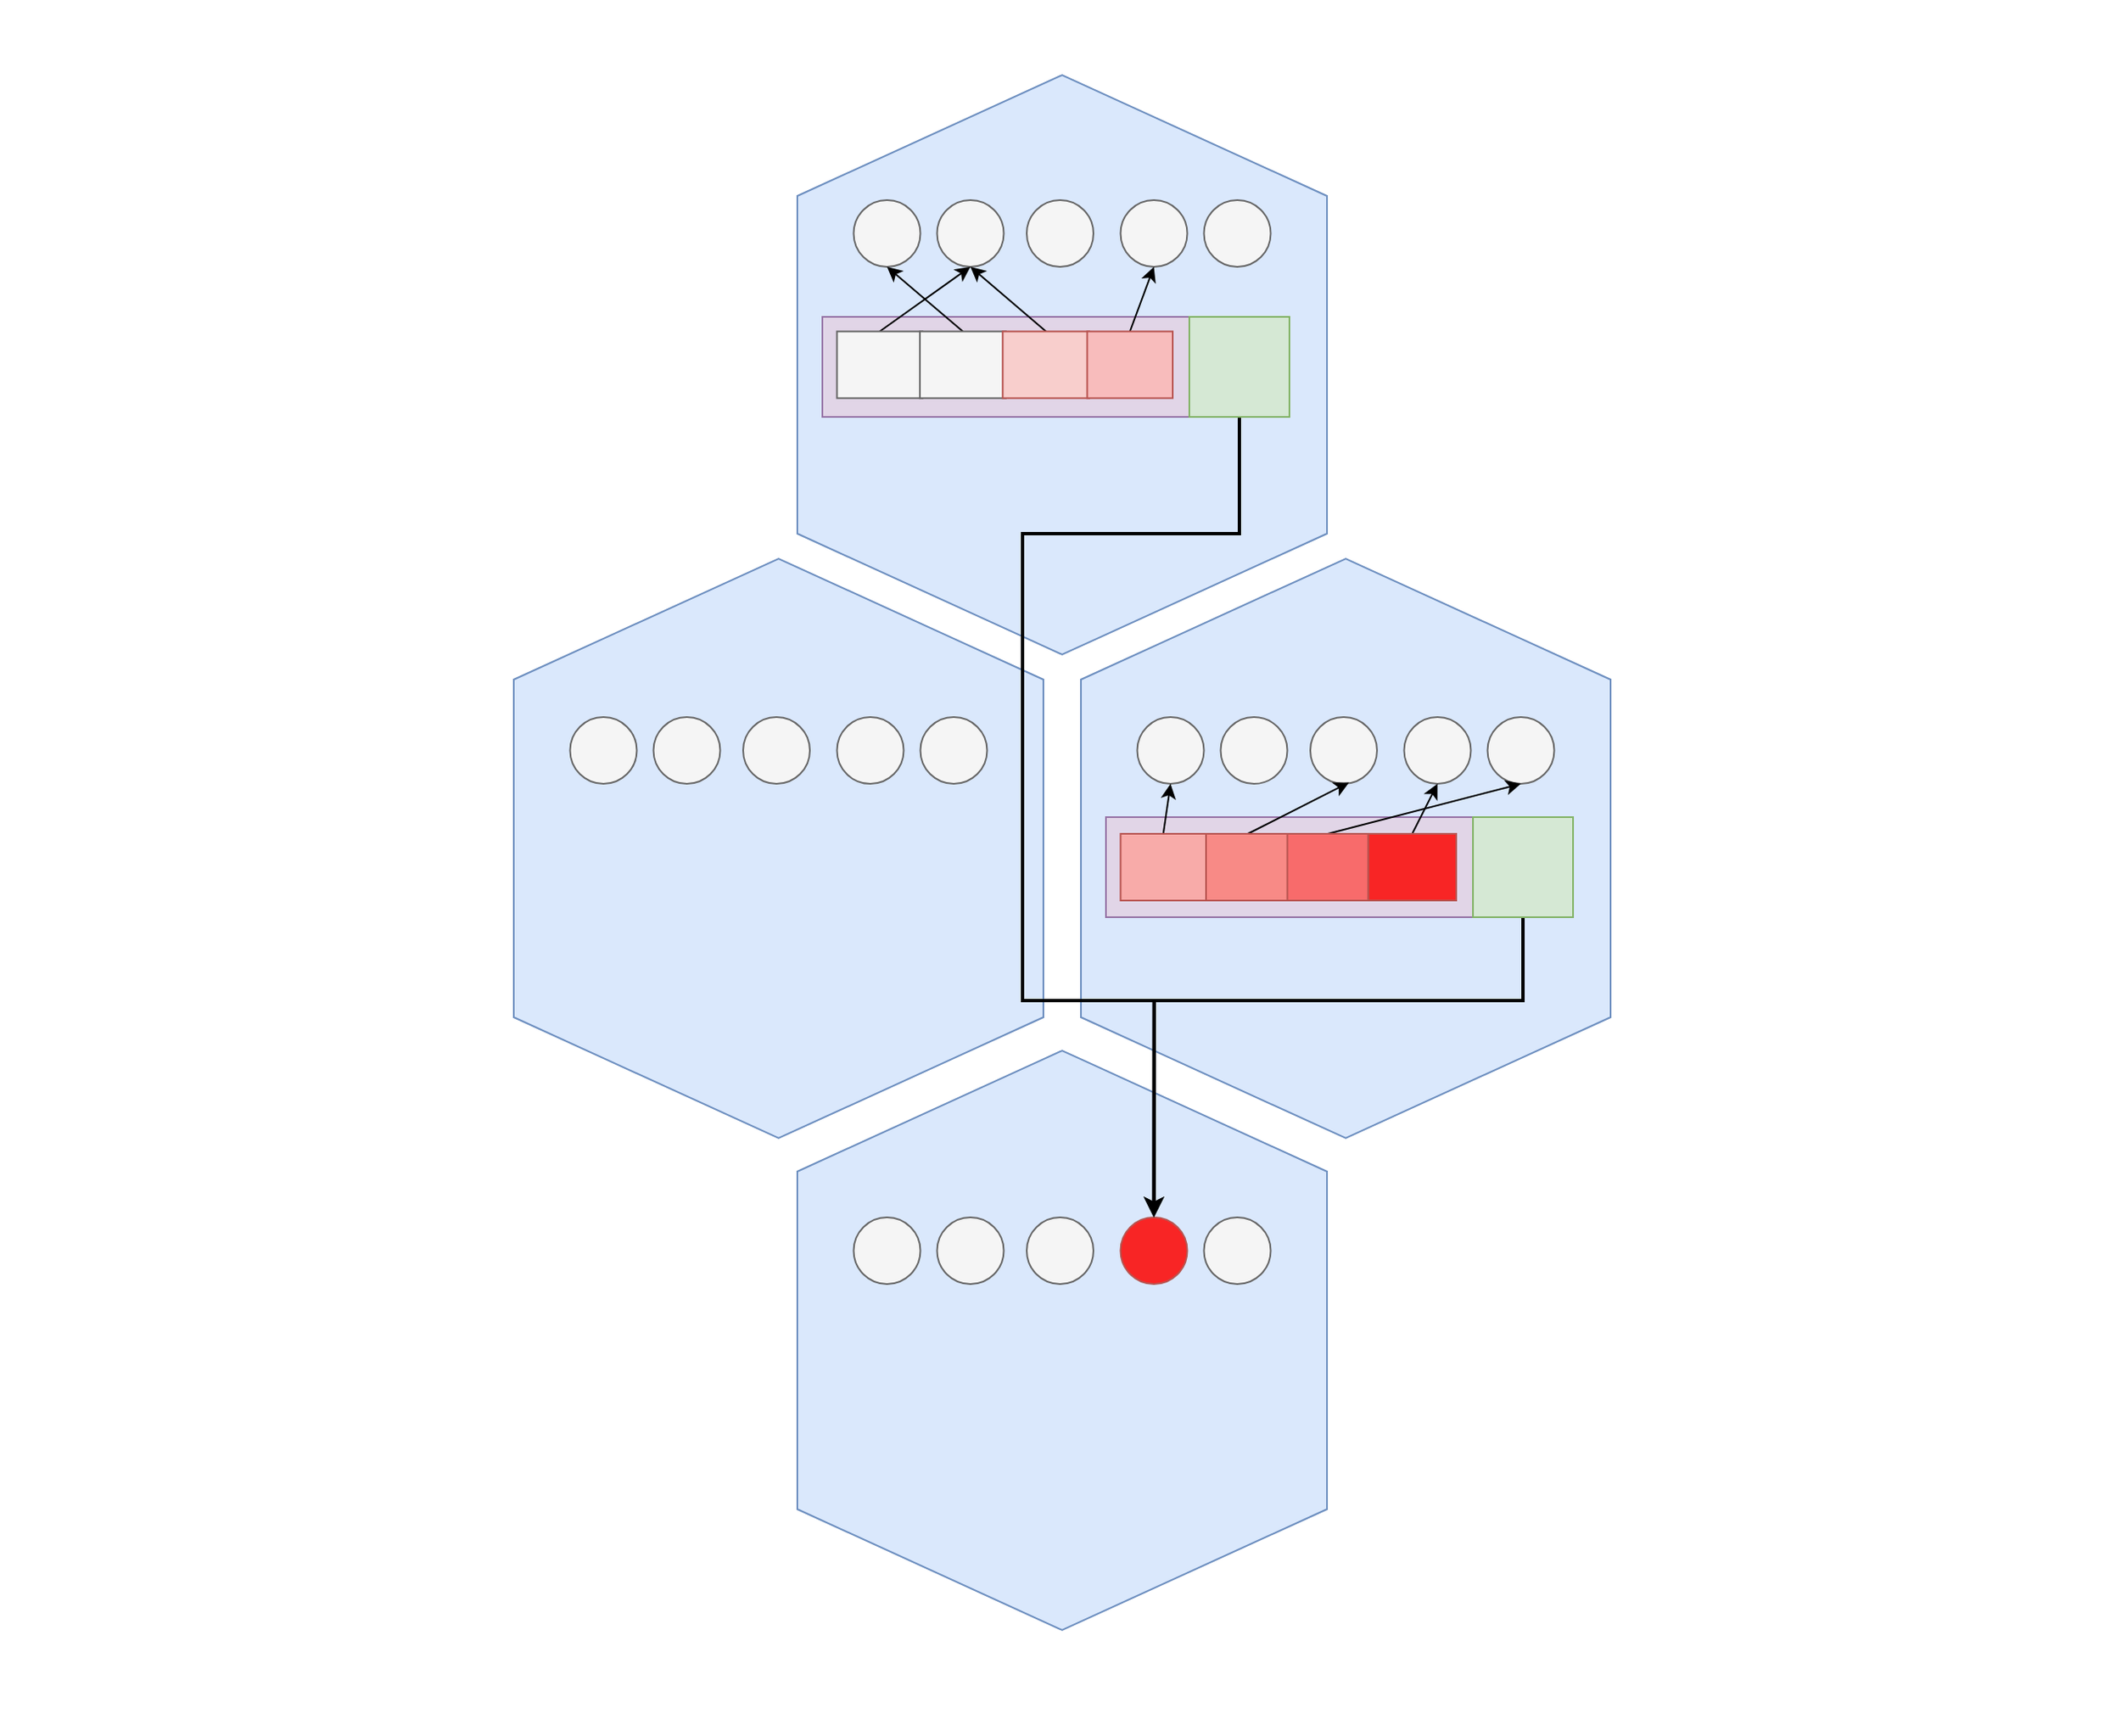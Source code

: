 <mxfile version="14.5.1" type="device"><diagram id="4j4nFZSgNb1EamuVredu" name="Seite-1"><mxGraphModel dx="3031" dy="3023" grid="1" gridSize="10" guides="1" tooltips="1" connect="1" arrows="1" fold="1" page="1" pageScale="1" pageWidth="827" pageHeight="1169" math="0" shadow="0"><root><mxCell id="0"/><mxCell id="1" parent="0"/><mxCell id="kKg8NRJjgvffTTXDi2o4-1" value="" style="rounded=0;whiteSpace=wrap;html=1;strokeColor=none;" vertex="1" parent="1"><mxGeometry x="-162.5" y="-310" width="1270" height="1040" as="geometry"/></mxCell><mxCell id="mf2aLxc0-WFpZcVT4rJl-1" value="" style="shape=hexagon;perimeter=hexagonPerimeter2;whiteSpace=wrap;html=1;fixedSize=1;size=72.5;rotation=-90;fillColor=#dae8fc;strokeColor=#6c8ebf;" parent="1" vertex="1"><mxGeometry x="300" y="335" width="347.5" height="317.5" as="geometry"/></mxCell><mxCell id="mf2aLxc0-WFpZcVT4rJl-2" value="" style="shape=hexagon;perimeter=hexagonPerimeter2;whiteSpace=wrap;html=1;fixedSize=1;size=72.5;rotation=-90;fillColor=#dae8fc;strokeColor=#6c8ebf;" parent="1" vertex="1"><mxGeometry x="130" y="40" width="347.5" height="317.5" as="geometry"/></mxCell><mxCell id="mf2aLxc0-WFpZcVT4rJl-3" value="" style="shape=hexagon;perimeter=hexagonPerimeter2;whiteSpace=wrap;html=1;fixedSize=1;size=72.5;rotation=-90;fillColor=#dae8fc;strokeColor=#6c8ebf;" parent="1" vertex="1"><mxGeometry x="470" y="40" width="347.5" height="317.5" as="geometry"/></mxCell><mxCell id="mf2aLxc0-WFpZcVT4rJl-4" value="" style="shape=hexagon;perimeter=hexagonPerimeter2;whiteSpace=wrap;html=1;fixedSize=1;size=72.5;rotation=-90;fillColor=#dae8fc;strokeColor=#6c8ebf;" parent="1" vertex="1"><mxGeometry x="300" y="-250" width="347.5" height="317.5" as="geometry"/></mxCell><mxCell id="mf2aLxc0-WFpZcVT4rJl-5" value="" style="ellipse;whiteSpace=wrap;html=1;aspect=fixed;fillColor=#f5f5f5;strokeColor=#666666;fontColor=#333333;" parent="1" vertex="1"><mxGeometry x="452.5" y="420" width="40" height="40" as="geometry"/></mxCell><mxCell id="mf2aLxc0-WFpZcVT4rJl-10" value="" style="ellipse;whiteSpace=wrap;html=1;aspect=fixed;fillColor=#f5f5f5;strokeColor=#666666;fontColor=#333333;" parent="1" vertex="1"><mxGeometry x="398.75" y="420" width="40" height="40" as="geometry"/></mxCell><mxCell id="mf2aLxc0-WFpZcVT4rJl-11" value="" style="ellipse;whiteSpace=wrap;html=1;aspect=fixed;strokeColor=#b85450;fillColor=#F82525;" parent="1" vertex="1"><mxGeometry x="508.75" y="420" width="40" height="40" as="geometry"/></mxCell><mxCell id="mf2aLxc0-WFpZcVT4rJl-12" value="" style="ellipse;whiteSpace=wrap;html=1;aspect=fixed;fillColor=#f5f5f5;strokeColor=#666666;fontColor=#333333;" parent="1" vertex="1"><mxGeometry x="558.75" y="420" width="40" height="40" as="geometry"/></mxCell><mxCell id="mf2aLxc0-WFpZcVT4rJl-13" value="" style="ellipse;whiteSpace=wrap;html=1;aspect=fixed;fillColor=#f5f5f5;strokeColor=#666666;fontColor=#333333;" parent="1" vertex="1"><mxGeometry x="348.75" y="420" width="40" height="40" as="geometry"/></mxCell><mxCell id="mf2aLxc0-WFpZcVT4rJl-14" value="" style="ellipse;whiteSpace=wrap;html=1;aspect=fixed;fillColor=#f5f5f5;strokeColor=#666666;fontColor=#333333;" parent="1" vertex="1"><mxGeometry x="282.5" y="120" width="40" height="40" as="geometry"/></mxCell><mxCell id="mf2aLxc0-WFpZcVT4rJl-15" value="" style="ellipse;whiteSpace=wrap;html=1;aspect=fixed;fillColor=#f5f5f5;strokeColor=#666666;fontColor=#333333;" parent="1" vertex="1"><mxGeometry x="228.75" y="120" width="40" height="40" as="geometry"/></mxCell><mxCell id="mf2aLxc0-WFpZcVT4rJl-16" value="" style="ellipse;whiteSpace=wrap;html=1;aspect=fixed;fillColor=#f5f5f5;strokeColor=#666666;fontColor=#333333;" parent="1" vertex="1"><mxGeometry x="338.75" y="120" width="40" height="40" as="geometry"/></mxCell><mxCell id="mf2aLxc0-WFpZcVT4rJl-17" value="" style="ellipse;whiteSpace=wrap;html=1;aspect=fixed;fillColor=#f5f5f5;strokeColor=#666666;fontColor=#333333;" parent="1" vertex="1"><mxGeometry x="388.75" y="120" width="40" height="40" as="geometry"/></mxCell><mxCell id="mf2aLxc0-WFpZcVT4rJl-18" value="" style="ellipse;whiteSpace=wrap;html=1;aspect=fixed;fillColor=#f5f5f5;strokeColor=#666666;fontColor=#333333;" parent="1" vertex="1"><mxGeometry x="178.75" y="120" width="40" height="40" as="geometry"/></mxCell><mxCell id="mf2aLxc0-WFpZcVT4rJl-19" value="" style="ellipse;whiteSpace=wrap;html=1;aspect=fixed;fillColor=#f5f5f5;strokeColor=#666666;fontColor=#333333;" parent="1" vertex="1"><mxGeometry x="622.5" y="120" width="40" height="40" as="geometry"/></mxCell><mxCell id="mf2aLxc0-WFpZcVT4rJl-20" value="" style="ellipse;whiteSpace=wrap;html=1;aspect=fixed;fillColor=#f5f5f5;strokeColor=#666666;fontColor=#333333;" parent="1" vertex="1"><mxGeometry x="568.75" y="120" width="40" height="40" as="geometry"/></mxCell><mxCell id="mf2aLxc0-WFpZcVT4rJl-21" value="" style="ellipse;whiteSpace=wrap;html=1;aspect=fixed;fillColor=#f5f5f5;strokeColor=#666666;fontColor=#333333;" parent="1" vertex="1"><mxGeometry x="678.75" y="120" width="40" height="40" as="geometry"/></mxCell><mxCell id="mf2aLxc0-WFpZcVT4rJl-22" value="" style="ellipse;whiteSpace=wrap;html=1;aspect=fixed;fillColor=#f5f5f5;strokeColor=#666666;fontColor=#333333;" parent="1" vertex="1"><mxGeometry x="728.75" y="120" width="40" height="40" as="geometry"/></mxCell><mxCell id="mf2aLxc0-WFpZcVT4rJl-23" value="" style="ellipse;whiteSpace=wrap;html=1;aspect=fixed;fillColor=#f5f5f5;strokeColor=#666666;fontColor=#333333;" parent="1" vertex="1"><mxGeometry x="518.75" y="120" width="40" height="40" as="geometry"/></mxCell><mxCell id="mf2aLxc0-WFpZcVT4rJl-24" value="" style="ellipse;whiteSpace=wrap;html=1;aspect=fixed;fillColor=#f5f5f5;strokeColor=#666666;fontColor=#333333;" parent="1" vertex="1"><mxGeometry x="452.5" y="-190" width="40" height="40" as="geometry"/></mxCell><mxCell id="mf2aLxc0-WFpZcVT4rJl-25" value="" style="ellipse;whiteSpace=wrap;html=1;aspect=fixed;fillColor=#f5f5f5;strokeColor=#666666;fontColor=#333333;" parent="1" vertex="1"><mxGeometry x="398.75" y="-190" width="40" height="40" as="geometry"/></mxCell><mxCell id="mf2aLxc0-WFpZcVT4rJl-26" value="" style="ellipse;whiteSpace=wrap;html=1;aspect=fixed;fillColor=#f5f5f5;strokeColor=#666666;fontColor=#333333;" parent="1" vertex="1"><mxGeometry x="508.75" y="-190" width="40" height="40" as="geometry"/></mxCell><mxCell id="mf2aLxc0-WFpZcVT4rJl-27" value="" style="ellipse;whiteSpace=wrap;html=1;aspect=fixed;fillColor=#f5f5f5;strokeColor=#666666;fontColor=#333333;" parent="1" vertex="1"><mxGeometry x="558.75" y="-190" width="40" height="40" as="geometry"/></mxCell><mxCell id="mf2aLxc0-WFpZcVT4rJl-28" value="" style="ellipse;whiteSpace=wrap;html=1;aspect=fixed;fillColor=#f5f5f5;strokeColor=#666666;fontColor=#333333;" parent="1" vertex="1"><mxGeometry x="348.75" y="-190" width="40" height="40" as="geometry"/></mxCell><mxCell id="mf2aLxc0-WFpZcVT4rJl-29" value="" style="rounded=0;whiteSpace=wrap;html=1;fillColor=#e1d5e7;strokeColor=#9673a6;" parent="1" vertex="1"><mxGeometry x="500" y="180" width="220" height="60" as="geometry"/></mxCell><mxCell id="mf2aLxc0-WFpZcVT4rJl-42" style="rounded=0;orthogonalLoop=1;jettySize=auto;html=1;strokeWidth=1;exitX=0.5;exitY=0;exitDx=0;exitDy=0;entryX=0.5;entryY=1;entryDx=0;entryDy=0;" parent="1" source="mf2aLxc0-WFpZcVT4rJl-33" target="mf2aLxc0-WFpZcVT4rJl-21" edge="1"><mxGeometry relative="1" as="geometry"/></mxCell><mxCell id="mf2aLxc0-WFpZcVT4rJl-33" value="" style="rounded=0;whiteSpace=wrap;html=1;strokeColor=#b85450;fillColor=#F82525;" parent="1" vertex="1"><mxGeometry x="657.19" y="190" width="52.81" height="40" as="geometry"/></mxCell><mxCell id="mf2aLxc0-WFpZcVT4rJl-43" style="edgeStyle=none;rounded=0;orthogonalLoop=1;jettySize=auto;html=1;entryX=0.5;entryY=1;entryDx=0;entryDy=0;strokeWidth=1;exitX=0.5;exitY=0;exitDx=0;exitDy=0;" parent="1" source="mf2aLxc0-WFpZcVT4rJl-36" target="mf2aLxc0-WFpZcVT4rJl-23" edge="1"><mxGeometry relative="1" as="geometry"/></mxCell><mxCell id="mf2aLxc0-WFpZcVT4rJl-44" style="edgeStyle=none;rounded=0;orthogonalLoop=1;jettySize=auto;html=1;entryX=0.581;entryY=0.98;entryDx=0;entryDy=0;entryPerimeter=0;strokeWidth=1;exitX=0.5;exitY=0;exitDx=0;exitDy=0;" parent="1" source="mf2aLxc0-WFpZcVT4rJl-35" target="mf2aLxc0-WFpZcVT4rJl-19" edge="1"><mxGeometry relative="1" as="geometry"/></mxCell><mxCell id="mf2aLxc0-WFpZcVT4rJl-35" value="" style="rounded=0;whiteSpace=wrap;html=1;strokeColor=#b85450;fillColor=#F88A86;" parent="1" vertex="1"><mxGeometry x="560" y="190" width="50" height="40" as="geometry"/></mxCell><mxCell id="mf2aLxc0-WFpZcVT4rJl-45" style="edgeStyle=none;rounded=0;orthogonalLoop=1;jettySize=auto;html=1;entryX=0.5;entryY=1;entryDx=0;entryDy=0;strokeWidth=1;exitX=0.5;exitY=0;exitDx=0;exitDy=0;" parent="1" source="mf2aLxc0-WFpZcVT4rJl-34" target="mf2aLxc0-WFpZcVT4rJl-22" edge="1"><mxGeometry relative="1" as="geometry"/></mxCell><mxCell id="mf2aLxc0-WFpZcVT4rJl-36" value="" style="rounded=0;whiteSpace=wrap;html=1;strokeColor=#b85450;fillColor=#F8ABA9;" parent="1" vertex="1"><mxGeometry x="508.75" y="190" width="51.25" height="40" as="geometry"/></mxCell><mxCell id="mf2aLxc0-WFpZcVT4rJl-37" value="" style="rounded=0;whiteSpace=wrap;html=1;fillColor=#e1d5e7;strokeColor=#9673a6;" parent="1" vertex="1"><mxGeometry x="330" y="-120" width="220" height="60" as="geometry"/></mxCell><mxCell id="mf2aLxc0-WFpZcVT4rJl-46" style="edgeStyle=none;rounded=0;orthogonalLoop=1;jettySize=auto;html=1;entryX=0.5;entryY=1;entryDx=0;entryDy=0;strokeWidth=1;exitX=0.5;exitY=0;exitDx=0;exitDy=0;" parent="1" source="mf2aLxc0-WFpZcVT4rJl-38" target="mf2aLxc0-WFpZcVT4rJl-25" edge="1"><mxGeometry relative="1" as="geometry"/></mxCell><mxCell id="mf2aLxc0-WFpZcVT4rJl-38" value="" style="rounded=0;whiteSpace=wrap;html=1;fillColor=#f5f5f5;strokeColor=#666666;fontColor=#333333;" parent="1" vertex="1"><mxGeometry x="338.75" y="-111.25" width="51.25" height="40" as="geometry"/></mxCell><mxCell id="mf2aLxc0-WFpZcVT4rJl-47" style="edgeStyle=none;rounded=0;orthogonalLoop=1;jettySize=auto;html=1;entryX=0.5;entryY=1;entryDx=0;entryDy=0;strokeWidth=1;exitX=0.5;exitY=0;exitDx=0;exitDy=0;" parent="1" source="mf2aLxc0-WFpZcVT4rJl-39" target="mf2aLxc0-WFpZcVT4rJl-28" edge="1"><mxGeometry relative="1" as="geometry"/></mxCell><mxCell id="mf2aLxc0-WFpZcVT4rJl-39" value="" style="rounded=0;whiteSpace=wrap;html=1;fillColor=#f5f5f5;strokeColor=#666666;fontColor=#333333;" parent="1" vertex="1"><mxGeometry x="388.44" y="-111.25" width="51.56" height="40" as="geometry"/></mxCell><mxCell id="mf2aLxc0-WFpZcVT4rJl-48" style="edgeStyle=none;rounded=0;orthogonalLoop=1;jettySize=auto;html=1;entryX=0.5;entryY=1;entryDx=0;entryDy=0;strokeWidth=1;exitX=0.5;exitY=0;exitDx=0;exitDy=0;" parent="1" source="mf2aLxc0-WFpZcVT4rJl-40" target="mf2aLxc0-WFpZcVT4rJl-25" edge="1"><mxGeometry relative="1" as="geometry"/></mxCell><mxCell id="mf2aLxc0-WFpZcVT4rJl-40" value="" style="rounded=0;whiteSpace=wrap;html=1;strokeColor=#b85450;fillColor=#f8cecc;" parent="1" vertex="1"><mxGeometry x="438.12" y="-111.25" width="51.88" height="40" as="geometry"/></mxCell><mxCell id="mf2aLxc0-WFpZcVT4rJl-49" style="edgeStyle=none;rounded=0;orthogonalLoop=1;jettySize=auto;html=1;entryX=0.5;entryY=1;entryDx=0;entryDy=0;strokeWidth=1;exitX=0.5;exitY=0;exitDx=0;exitDy=0;" parent="1" source="mf2aLxc0-WFpZcVT4rJl-41" target="mf2aLxc0-WFpZcVT4rJl-26" edge="1"><mxGeometry relative="1" as="geometry"/></mxCell><mxCell id="mf2aLxc0-WFpZcVT4rJl-41" value="" style="rounded=0;whiteSpace=wrap;html=1;strokeColor=#b85450;fillColor=#F8BCBC;" parent="1" vertex="1"><mxGeometry x="488.75" y="-111.25" width="51.25" height="40" as="geometry"/></mxCell><mxCell id="mf2aLxc0-WFpZcVT4rJl-34" value="" style="rounded=0;whiteSpace=wrap;html=1;strokeColor=#b85450;fillColor=#F86B6B;" parent="1" vertex="1"><mxGeometry x="608.75" y="190" width="48.44" height="40" as="geometry"/></mxCell><mxCell id="PQHrSEhm5hmT3rxrIXzu-1" style="rounded=0;orthogonalLoop=1;jettySize=auto;html=1;strokeWidth=1;" parent="1" source="mf2aLxc0-WFpZcVT4rJl-33" target="mf2aLxc0-WFpZcVT4rJl-34" edge="1"><mxGeometry relative="1" as="geometry"><mxPoint x="819.99" y="290.123" as="sourcePoint"/><mxPoint x="605.509" y="150.916" as="targetPoint"/></mxGeometry></mxCell><mxCell id="jtb7q1z2eebQepJH2wv7-4" style="edgeStyle=orthogonalEdgeStyle;rounded=0;orthogonalLoop=1;jettySize=auto;html=1;strokeWidth=2;exitX=0.5;exitY=1;exitDx=0;exitDy=0;" parent="1" source="jtb7q1z2eebQepJH2wv7-1" target="mf2aLxc0-WFpZcVT4rJl-11" edge="1"><mxGeometry relative="1" as="geometry"><Array as="points"><mxPoint x="750" y="290"/><mxPoint x="529" y="290"/></Array></mxGeometry></mxCell><mxCell id="jtb7q1z2eebQepJH2wv7-1" value="" style="rounded=0;whiteSpace=wrap;html=1;fillColor=#d5e8d4;strokeColor=#82b366;" parent="1" vertex="1"><mxGeometry x="720" y="180" width="60" height="60" as="geometry"/></mxCell><mxCell id="jtb7q1z2eebQepJH2wv7-3" style="edgeStyle=orthogonalEdgeStyle;rounded=0;orthogonalLoop=1;jettySize=auto;html=1;entryX=0.5;entryY=0;entryDx=0;entryDy=0;strokeWidth=2;exitX=0.5;exitY=1;exitDx=0;exitDy=0;" parent="1" source="jtb7q1z2eebQepJH2wv7-2" target="mf2aLxc0-WFpZcVT4rJl-11" edge="1"><mxGeometry relative="1" as="geometry"><Array as="points"><mxPoint x="580" y="10"/><mxPoint x="450" y="10"/><mxPoint x="450" y="290"/><mxPoint x="529" y="290"/></Array></mxGeometry></mxCell><mxCell id="jtb7q1z2eebQepJH2wv7-2" value="" style="rounded=0;whiteSpace=wrap;html=1;fillColor=#d5e8d4;strokeColor=#82b366;" parent="1" vertex="1"><mxGeometry x="550" y="-120" width="60" height="60" as="geometry"/></mxCell></root></mxGraphModel></diagram></mxfile>